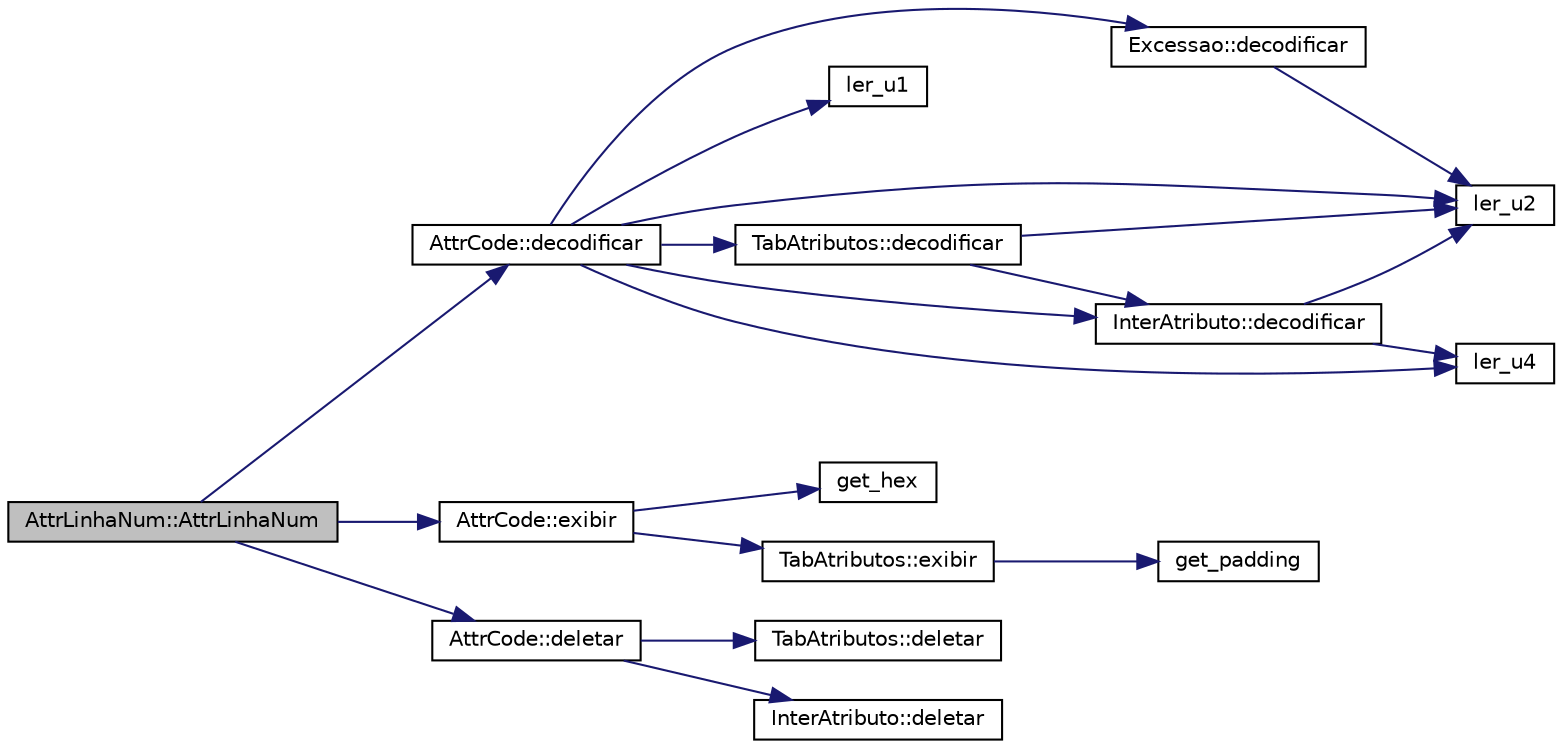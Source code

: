 digraph "AttrLinhaNum::AttrLinhaNum"
{
  edge [fontname="Helvetica",fontsize="10",labelfontname="Helvetica",labelfontsize="10"];
  node [fontname="Helvetica",fontsize="10",shape=record];
  rankdir="LR";
  Node0 [label="AttrLinhaNum::AttrLinhaNum",height=0.2,width=0.4,color="black", fillcolor="grey75", style="filled", fontcolor="black"];
  Node0 -> Node1 [color="midnightblue",fontsize="10",style="solid",fontname="Helvetica"];
  Node1 [label="AttrCode::decodificar",height=0.2,width=0.4,color="black", fillcolor="white", style="filled",URL="$class_attr_code.html#a986a3c8407f8cd3a13a0bf2260b1ffca",tooltip="Decodificador do arquivo binário .class para o atributo <>, extraindo todos os seus campos..."];
  Node1 -> Node2 [color="midnightblue",fontsize="10",style="solid",fontname="Helvetica"];
  Node2 [label="InterAtributo::decodificar",height=0.2,width=0.4,color="black", fillcolor="white", style="filled",URL="$class_inter_atributo.html#a91ed2a4ee96bb6a0d248c56e1a02c84d",tooltip="Decodificador do arquivo binário .class para um atributo, extraindo todos os seus campos específicos..."];
  Node2 -> Node3 [color="midnightblue",fontsize="10",style="solid",fontname="Helvetica"];
  Node3 [label="ler_u2",height=0.2,width=0.4,color="black", fillcolor="white", style="filled",URL="$_arquivos_8hpp.html#a03c0b303e6ae10d2faa53a91ca574aa0",tooltip="Leitura de 2 bytes de um arquivo, considerado como binário. "];
  Node2 -> Node4 [color="midnightblue",fontsize="10",style="solid",fontname="Helvetica"];
  Node4 [label="ler_u4",height=0.2,width=0.4,color="black", fillcolor="white", style="filled",URL="$_arquivos_8hpp.html#a4ec5f26aa79c35415ffc7955566d8ac6",tooltip="Leitura de 4 bytes de um arquivo, considerado como binário. "];
  Node1 -> Node3 [color="midnightblue",fontsize="10",style="solid",fontname="Helvetica"];
  Node1 -> Node4 [color="midnightblue",fontsize="10",style="solid",fontname="Helvetica"];
  Node1 -> Node5 [color="midnightblue",fontsize="10",style="solid",fontname="Helvetica"];
  Node5 [label="ler_u1",height=0.2,width=0.4,color="black", fillcolor="white", style="filled",URL="$_arquivos_8hpp.html#acb1c5d428b9c780736056cab1dd45242",tooltip="Leitura de 1 byte de um arquivo, considerado como binário. "];
  Node1 -> Node6 [color="midnightblue",fontsize="10",style="solid",fontname="Helvetica"];
  Node6 [label="Excessao::decodificar",height=0.2,width=0.4,color="black", fillcolor="white", style="filled",URL="$class_excessao.html#af9a9cea3951d8a72c283512c4b2a2b6e",tooltip="Decodificador do arquivo binário .class para uma excessão, extraindo todos os seus campos..."];
  Node6 -> Node3 [color="midnightblue",fontsize="10",style="solid",fontname="Helvetica"];
  Node1 -> Node7 [color="midnightblue",fontsize="10",style="solid",fontname="Helvetica"];
  Node7 [label="TabAtributos::decodificar",height=0.2,width=0.4,color="black", fillcolor="white", style="filled",URL="$class_tab_atributos.html#abe76c6a2c6d30284aba6fb9de2f05437",tooltip="Decodificador do arquivo binário .class para a tabela de atributos. "];
  Node7 -> Node3 [color="midnightblue",fontsize="10",style="solid",fontname="Helvetica"];
  Node7 -> Node2 [color="midnightblue",fontsize="10",style="solid",fontname="Helvetica"];
  Node0 -> Node8 [color="midnightblue",fontsize="10",style="solid",fontname="Helvetica"];
  Node8 [label="AttrCode::exibir",height=0.2,width=0.4,color="black", fillcolor="white", style="filled",URL="$class_attr_code.html#a8c03ddf700ba3c6a22518e1b700615d2",tooltip="Exibição do atributo <> na saída padrão, conhecendo-se a tabela de símbolos do arquivo corrente..."];
  Node8 -> Node9 [color="midnightblue",fontsize="10",style="solid",fontname="Helvetica"];
  Node9 [label="get_hex",height=0.2,width=0.4,color="black", fillcolor="white", style="filled",URL="$_arquivos_8hpp.html#a7a7638c7b0fe45eed3bc5574949c1858",tooltip="Recuperação da representação em hexadecimal de um número de 1 byte. "];
  Node8 -> Node10 [color="midnightblue",fontsize="10",style="solid",fontname="Helvetica"];
  Node10 [label="TabAtributos::exibir",height=0.2,width=0.4,color="black", fillcolor="white", style="filled",URL="$class_tab_atributos.html#a75160c5672309233b36ced5146b794f7",tooltip="Exibição da tabela na saída padrão com controle de tabulação. "];
  Node10 -> Node11 [color="midnightblue",fontsize="10",style="solid",fontname="Helvetica"];
  Node11 [label="get_padding",height=0.2,width=0.4,color="black", fillcolor="white", style="filled",URL="$_arquivos_8hpp.html#acae530d83a13e0d407569e117a35cec8",tooltip="Recuperação do padding a ser utilizado na numeração de tabelas, conforme as potências de 10..."];
  Node0 -> Node12 [color="midnightblue",fontsize="10",style="solid",fontname="Helvetica"];
  Node12 [label="AttrCode::deletar",height=0.2,width=0.4,color="black", fillcolor="white", style="filled",URL="$class_attr_code.html#a1768bfe574fe427204ce1420fe1a03c2",tooltip="Destrutor do atributo <> e suas dependências. "];
  Node12 -> Node13 [color="midnightblue",fontsize="10",style="solid",fontname="Helvetica"];
  Node13 [label="TabAtributos::deletar",height=0.2,width=0.4,color="black", fillcolor="white", style="filled",URL="$class_tab_atributos.html#a66b6fac3c5ec09d53c965fdd7a134207",tooltip="Destrutor da tabela e suas dependências. "];
  Node12 -> Node14 [color="midnightblue",fontsize="10",style="solid",fontname="Helvetica"];
  Node14 [label="InterAtributo::deletar",height=0.2,width=0.4,color="black", fillcolor="white", style="filled",URL="$class_inter_atributo.html#a65e1d2172c46f207e5ef406dd57ef06b",tooltip="Destrutor de um atributo e suas eventuais dependências. "];
}
